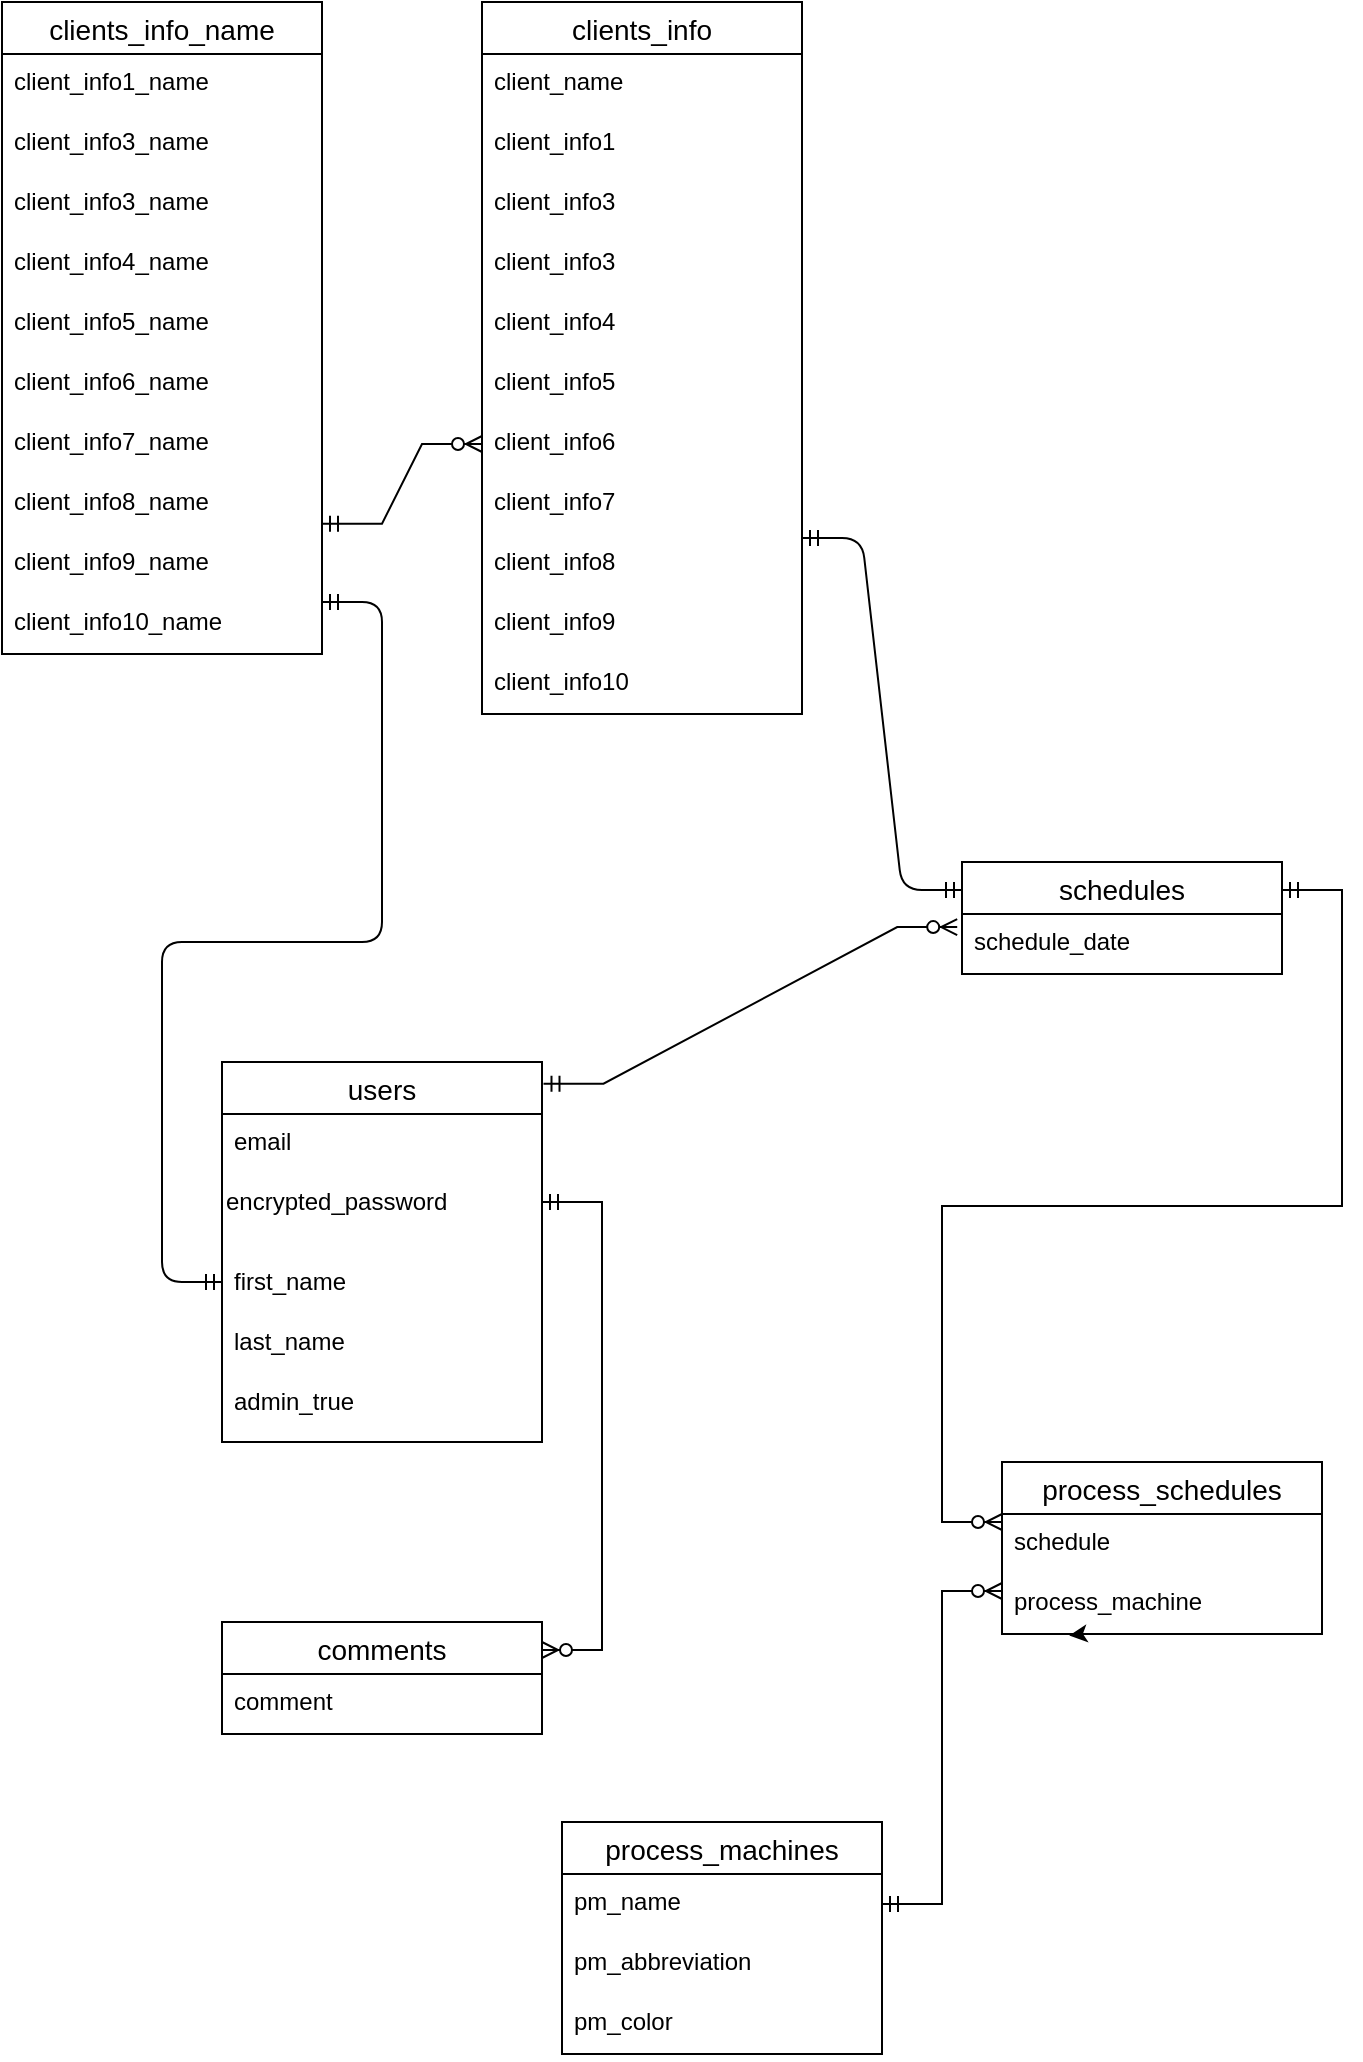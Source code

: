 <mxfile version="22.1.15" type="github">
  <diagram id="R2lEEEUBdFMjLlhIrx00" name="Page-1">
    <mxGraphModel dx="1050" dy="556" grid="1" gridSize="10" guides="1" tooltips="1" connect="1" arrows="1" fold="1" page="1" pageScale="1" pageWidth="850" pageHeight="1100" math="0" shadow="0" extFonts="Permanent Marker^https://fonts.googleapis.com/css?family=Permanent+Marker">
      <root>
        <mxCell id="0" />
        <mxCell id="1" parent="0" />
        <mxCell id="a9ZrEHbKW1L4MvBGprHC-12" value="" style="edgeStyle=entityRelationEdgeStyle;fontSize=12;html=1;endArrow=ERzeroToMany;startArrow=ERmandOne;rounded=0;exitX=1.003;exitY=0.149;exitDx=0;exitDy=0;exitPerimeter=0;entryX=-0.015;entryY=0.218;entryDx=0;entryDy=0;entryPerimeter=0;" parent="1" target="38" edge="1">
          <mxGeometry width="100" height="100" relative="1" as="geometry">
            <mxPoint x="350.75" y="570.86" as="sourcePoint" />
            <mxPoint x="540" y="530" as="targetPoint" />
          </mxGeometry>
        </mxCell>
        <mxCell id="a9ZrEHbKW1L4MvBGprHC-13" value="" style="edgeStyle=entityRelationEdgeStyle;fontSize=12;html=1;endArrow=ERzeroToMany;startArrow=ERmandOne;rounded=0;entryX=1;entryY=0.25;entryDx=0;entryDy=0;" parent="1" target="80" edge="1">
          <mxGeometry width="100" height="100" relative="1" as="geometry">
            <mxPoint x="350" y="630" as="sourcePoint" />
            <mxPoint x="338.5" y="798.36" as="targetPoint" />
            <Array as="points">
              <mxPoint x="410" y="700" />
              <mxPoint x="350" y="710" />
              <mxPoint x="540" y="840" />
              <mxPoint x="360" y="670" />
              <mxPoint x="360" y="830" />
              <mxPoint x="440" y="840" />
            </Array>
          </mxGeometry>
        </mxCell>
        <mxCell id="a9ZrEHbKW1L4MvBGprHC-16" value="process_schedules" style="swimlane;fontStyle=0;childLayout=stackLayout;horizontal=1;startSize=26;horizontalStack=0;resizeParent=1;resizeParentMax=0;resizeLast=0;collapsible=1;marginBottom=0;align=center;fontSize=14;" parent="1" vertex="1">
          <mxGeometry x="580" y="760" width="160" height="86" as="geometry" />
        </mxCell>
        <mxCell id="a9ZrEHbKW1L4MvBGprHC-18" value="schedule" style="text;strokeColor=none;fillColor=none;spacingLeft=4;spacingRight=4;overflow=hidden;rotatable=0;points=[[0,0.5],[1,0.5]];portConstraint=eastwest;fontSize=12;whiteSpace=wrap;html=1;" parent="a9ZrEHbKW1L4MvBGprHC-16" vertex="1">
          <mxGeometry y="26" width="160" height="30" as="geometry" />
        </mxCell>
        <mxCell id="a9ZrEHbKW1L4MvBGprHC-19" value="process_machine" style="text;strokeColor=none;fillColor=none;spacingLeft=4;spacingRight=4;overflow=hidden;rotatable=0;points=[[0,0.5],[1,0.5]];portConstraint=eastwest;fontSize=12;whiteSpace=wrap;html=1;" parent="a9ZrEHbKW1L4MvBGprHC-16" vertex="1">
          <mxGeometry y="56" width="160" height="30" as="geometry" />
        </mxCell>
        <mxCell id="79" style="edgeStyle=none;html=1;exitX=0.25;exitY=1;exitDx=0;exitDy=0;entryX=0.21;entryY=1.026;entryDx=0;entryDy=0;entryPerimeter=0;" parent="a9ZrEHbKW1L4MvBGprHC-16" source="a9ZrEHbKW1L4MvBGprHC-16" target="a9ZrEHbKW1L4MvBGprHC-19" edge="1">
          <mxGeometry relative="1" as="geometry" />
        </mxCell>
        <mxCell id="a9ZrEHbKW1L4MvBGprHC-20" value="" style="edgeStyle=entityRelationEdgeStyle;fontSize=12;html=1;endArrow=ERzeroToMany;startArrow=ERmandOne;rounded=0;exitX=1;exitY=0.25;exitDx=0;exitDy=0;" parent="1" source="33" edge="1">
          <mxGeometry width="100" height="100" relative="1" as="geometry">
            <mxPoint x="699.04" y="461.49" as="sourcePoint" />
            <mxPoint x="580" y="790" as="targetPoint" />
            <Array as="points">
              <mxPoint x="540" y="355" />
              <mxPoint x="360" y="345" />
              <mxPoint x="440" y="355" />
            </Array>
          </mxGeometry>
        </mxCell>
        <mxCell id="a9ZrEHbKW1L4MvBGprHC-21" value="" style="edgeStyle=entityRelationEdgeStyle;fontSize=12;html=1;endArrow=ERzeroToMany;startArrow=ERmandOne;rounded=0;entryX=0;entryY=0.75;entryDx=0;entryDy=0;exitX=1;exitY=0.5;exitDx=0;exitDy=0;" parent="1" source="76" target="a9ZrEHbKW1L4MvBGprHC-16" edge="1">
          <mxGeometry width="100" height="100" relative="1" as="geometry">
            <mxPoint x="530" y="995" as="sourcePoint" />
            <mxPoint x="550" y="820" as="targetPoint" />
            <Array as="points">
              <mxPoint x="570" y="865" />
              <mxPoint x="440" y="880" />
              <mxPoint x="500" y="910" />
              <mxPoint x="480" y="820" />
              <mxPoint x="390" y="855" />
              <mxPoint x="470" y="865" />
            </Array>
          </mxGeometry>
        </mxCell>
        <mxCell id="9" value="users" style="swimlane;fontStyle=0;childLayout=stackLayout;horizontal=1;startSize=26;horizontalStack=0;resizeParent=1;resizeParentMax=0;resizeLast=0;collapsible=1;marginBottom=0;align=center;fontSize=14;" parent="1" vertex="1">
          <mxGeometry x="190" y="560" width="160" height="190" as="geometry" />
        </mxCell>
        <mxCell id="14" value="email" style="text;strokeColor=none;fillColor=none;spacingLeft=4;spacingRight=4;overflow=hidden;rotatable=0;points=[[0,0.5],[1,0.5]];portConstraint=eastwest;fontSize=12;" parent="9" vertex="1">
          <mxGeometry y="26" width="160" height="30" as="geometry" />
        </mxCell>
        <mxCell id="82" value="encrypted_password" style="text;whiteSpace=wrap;html=1;" parent="9" vertex="1">
          <mxGeometry y="56" width="160" height="40" as="geometry" />
        </mxCell>
        <mxCell id="10" value="first_name" style="text;strokeColor=none;fillColor=none;spacingLeft=4;spacingRight=4;overflow=hidden;rotatable=0;points=[[0,0.5],[1,0.5]];portConstraint=eastwest;fontSize=12;" parent="9" vertex="1">
          <mxGeometry y="96" width="160" height="30" as="geometry" />
        </mxCell>
        <mxCell id="11" value="last_name" style="text;strokeColor=none;fillColor=none;spacingLeft=4;spacingRight=4;overflow=hidden;rotatable=0;points=[[0,0.5],[1,0.5]];portConstraint=eastwest;fontSize=12;" parent="9" vertex="1">
          <mxGeometry y="126" width="160" height="30" as="geometry" />
        </mxCell>
        <mxCell id="12" value="admin_true" style="text;strokeColor=none;fillColor=none;spacingLeft=4;spacingRight=4;overflow=hidden;rotatable=0;points=[[0,0.5],[1,0.5]];portConstraint=eastwest;fontSize=12;" parent="9" vertex="1">
          <mxGeometry y="156" width="160" height="34" as="geometry" />
        </mxCell>
        <mxCell id="33" value="schedules" style="swimlane;fontStyle=0;childLayout=stackLayout;horizontal=1;startSize=26;horizontalStack=0;resizeParent=1;resizeParentMax=0;resizeLast=0;collapsible=1;marginBottom=0;align=center;fontSize=14;" parent="1" vertex="1">
          <mxGeometry x="560" y="460" width="160" height="56" as="geometry" />
        </mxCell>
        <mxCell id="38" value="schedule_date" style="text;strokeColor=none;fillColor=none;spacingLeft=4;spacingRight=4;overflow=hidden;rotatable=0;points=[[0,0.5],[1,0.5]];portConstraint=eastwest;fontSize=12;" parent="33" vertex="1">
          <mxGeometry y="26" width="160" height="30" as="geometry" />
        </mxCell>
        <mxCell id="42" value="clients_info" style="swimlane;fontStyle=0;childLayout=stackLayout;horizontal=1;startSize=26;horizontalStack=0;resizeParent=1;resizeParentMax=0;resizeLast=0;collapsible=1;marginBottom=0;align=center;fontSize=14;" parent="1" vertex="1">
          <mxGeometry x="320" y="30" width="160" height="356" as="geometry" />
        </mxCell>
        <mxCell id="46" value="client_name" style="text;strokeColor=none;fillColor=none;spacingLeft=4;spacingRight=4;overflow=hidden;rotatable=0;points=[[0,0.5],[1,0.5]];portConstraint=eastwest;fontSize=12;" parent="42" vertex="1">
          <mxGeometry y="26" width="160" height="30" as="geometry" />
        </mxCell>
        <mxCell id="47" value="client_info1" style="text;strokeColor=none;fillColor=none;spacingLeft=4;spacingRight=4;overflow=hidden;rotatable=0;points=[[0,0.5],[1,0.5]];portConstraint=eastwest;fontSize=12;" parent="42" vertex="1">
          <mxGeometry y="56" width="160" height="30" as="geometry" />
        </mxCell>
        <mxCell id="48" value="client_info3" style="text;strokeColor=none;fillColor=none;spacingLeft=4;spacingRight=4;overflow=hidden;rotatable=0;points=[[0,0.5],[1,0.5]];portConstraint=eastwest;fontSize=12;" parent="42" vertex="1">
          <mxGeometry y="86" width="160" height="30" as="geometry" />
        </mxCell>
        <mxCell id="49" value="client_info3" style="text;strokeColor=none;fillColor=none;spacingLeft=4;spacingRight=4;overflow=hidden;rotatable=0;points=[[0,0.5],[1,0.5]];portConstraint=eastwest;fontSize=12;" parent="42" vertex="1">
          <mxGeometry y="116" width="160" height="30" as="geometry" />
        </mxCell>
        <mxCell id="50" value="client_info4&#xa;" style="text;strokeColor=none;fillColor=none;spacingLeft=4;spacingRight=4;overflow=hidden;rotatable=0;points=[[0,0.5],[1,0.5]];portConstraint=eastwest;fontSize=12;" parent="42" vertex="1">
          <mxGeometry y="146" width="160" height="30" as="geometry" />
        </mxCell>
        <mxCell id="44" value="client_info5&#xa;" style="text;strokeColor=none;fillColor=none;spacingLeft=4;spacingRight=4;overflow=hidden;rotatable=0;points=[[0,0.5],[1,0.5]];portConstraint=eastwest;fontSize=12;" parent="42" vertex="1">
          <mxGeometry y="176" width="160" height="30" as="geometry" />
        </mxCell>
        <mxCell id="51" value="client_info6&#xa;" style="text;strokeColor=none;fillColor=none;spacingLeft=4;spacingRight=4;overflow=hidden;rotatable=0;points=[[0,0.5],[1,0.5]];portConstraint=eastwest;fontSize=12;" parent="42" vertex="1">
          <mxGeometry y="206" width="160" height="30" as="geometry" />
        </mxCell>
        <mxCell id="71" value="" style="edgeStyle=entityRelationEdgeStyle;fontSize=12;html=1;endArrow=ERzeroToMany;startArrow=ERmandOne;rounded=0;exitX=1.003;exitY=0.149;exitDx=0;exitDy=0;exitPerimeter=0;" parent="42" target="51" edge="1">
          <mxGeometry width="100" height="100" relative="1" as="geometry">
            <mxPoint x="-80" y="260.86" as="sourcePoint" />
            <mxPoint x="109.25" y="220" as="targetPoint" />
          </mxGeometry>
        </mxCell>
        <mxCell id="52" value="client_info7" style="text;strokeColor=none;fillColor=none;spacingLeft=4;spacingRight=4;overflow=hidden;rotatable=0;points=[[0,0.5],[1,0.5]];portConstraint=eastwest;fontSize=12;" parent="42" vertex="1">
          <mxGeometry y="236" width="160" height="30" as="geometry" />
        </mxCell>
        <mxCell id="53" value="client_info8" style="text;strokeColor=none;fillColor=none;spacingLeft=4;spacingRight=4;overflow=hidden;rotatable=0;points=[[0,0.5],[1,0.5]];portConstraint=eastwest;fontSize=12;" parent="42" vertex="1">
          <mxGeometry y="266" width="160" height="30" as="geometry" />
        </mxCell>
        <mxCell id="54" value="client_info9" style="text;strokeColor=none;fillColor=none;spacingLeft=4;spacingRight=4;overflow=hidden;rotatable=0;points=[[0,0.5],[1,0.5]];portConstraint=eastwest;fontSize=12;" parent="42" vertex="1">
          <mxGeometry y="296" width="160" height="30" as="geometry" />
        </mxCell>
        <mxCell id="45" value="client_info10" style="text;strokeColor=none;fillColor=none;spacingLeft=4;spacingRight=4;overflow=hidden;rotatable=0;points=[[0,0.5],[1,0.5]];portConstraint=eastwest;fontSize=12;" parent="42" vertex="1">
          <mxGeometry y="326" width="160" height="30" as="geometry" />
        </mxCell>
        <mxCell id="59" value="clients_info_name" style="swimlane;fontStyle=0;childLayout=stackLayout;horizontal=1;startSize=26;horizontalStack=0;resizeParent=1;resizeParentMax=0;resizeLast=0;collapsible=1;marginBottom=0;align=center;fontSize=14;" parent="1" vertex="1">
          <mxGeometry x="80" y="30" width="160" height="326" as="geometry" />
        </mxCell>
        <mxCell id="61" value="client_info1_name" style="text;strokeColor=none;fillColor=none;spacingLeft=4;spacingRight=4;overflow=hidden;rotatable=0;points=[[0,0.5],[1,0.5]];portConstraint=eastwest;fontSize=12;" parent="59" vertex="1">
          <mxGeometry y="26" width="160" height="30" as="geometry" />
        </mxCell>
        <mxCell id="62" value="client_info3_name" style="text;strokeColor=none;fillColor=none;spacingLeft=4;spacingRight=4;overflow=hidden;rotatable=0;points=[[0,0.5],[1,0.5]];portConstraint=eastwest;fontSize=12;" parent="59" vertex="1">
          <mxGeometry y="56" width="160" height="30" as="geometry" />
        </mxCell>
        <mxCell id="63" value="client_info3_name" style="text;strokeColor=none;fillColor=none;spacingLeft=4;spacingRight=4;overflow=hidden;rotatable=0;points=[[0,0.5],[1,0.5]];portConstraint=eastwest;fontSize=12;" parent="59" vertex="1">
          <mxGeometry y="86" width="160" height="30" as="geometry" />
        </mxCell>
        <mxCell id="64" value="client_info4_name&#xa;" style="text;strokeColor=none;fillColor=none;spacingLeft=4;spacingRight=4;overflow=hidden;rotatable=0;points=[[0,0.5],[1,0.5]];portConstraint=eastwest;fontSize=12;" parent="59" vertex="1">
          <mxGeometry y="116" width="160" height="30" as="geometry" />
        </mxCell>
        <mxCell id="65" value="client_info5_name&#xa;" style="text;strokeColor=none;fillColor=none;spacingLeft=4;spacingRight=4;overflow=hidden;rotatable=0;points=[[0,0.5],[1,0.5]];portConstraint=eastwest;fontSize=12;" parent="59" vertex="1">
          <mxGeometry y="146" width="160" height="30" as="geometry" />
        </mxCell>
        <mxCell id="66" value="client_info6_name&#xa;" style="text;strokeColor=none;fillColor=none;spacingLeft=4;spacingRight=4;overflow=hidden;rotatable=0;points=[[0,0.5],[1,0.5]];portConstraint=eastwest;fontSize=12;" parent="59" vertex="1">
          <mxGeometry y="176" width="160" height="30" as="geometry" />
        </mxCell>
        <mxCell id="67" value="client_info7_name" style="text;strokeColor=none;fillColor=none;spacingLeft=4;spacingRight=4;overflow=hidden;rotatable=0;points=[[0,0.5],[1,0.5]];portConstraint=eastwest;fontSize=12;" parent="59" vertex="1">
          <mxGeometry y="206" width="160" height="30" as="geometry" />
        </mxCell>
        <mxCell id="68" value="client_info8_name" style="text;strokeColor=none;fillColor=none;spacingLeft=4;spacingRight=4;overflow=hidden;rotatable=0;points=[[0,0.5],[1,0.5]];portConstraint=eastwest;fontSize=12;" parent="59" vertex="1">
          <mxGeometry y="236" width="160" height="30" as="geometry" />
        </mxCell>
        <mxCell id="69" value="client_info9_name" style="text;strokeColor=none;fillColor=none;spacingLeft=4;spacingRight=4;overflow=hidden;rotatable=0;points=[[0,0.5],[1,0.5]];portConstraint=eastwest;fontSize=12;" parent="59" vertex="1">
          <mxGeometry y="266" width="160" height="30" as="geometry" />
        </mxCell>
        <mxCell id="70" value="client_info10_name" style="text;strokeColor=none;fillColor=none;spacingLeft=4;spacingRight=4;overflow=hidden;rotatable=0;points=[[0,0.5],[1,0.5]];portConstraint=eastwest;fontSize=12;" parent="59" vertex="1">
          <mxGeometry y="296" width="160" height="30" as="geometry" />
        </mxCell>
        <mxCell id="72" value="" style="edgeStyle=entityRelationEdgeStyle;fontSize=12;html=1;endArrow=ERmandOne;startArrow=ERmandOne;" parent="1" edge="1">
          <mxGeometry width="100" height="100" relative="1" as="geometry">
            <mxPoint x="240" y="330" as="sourcePoint" />
            <mxPoint x="190" y="670" as="targetPoint" />
          </mxGeometry>
        </mxCell>
        <mxCell id="74" value="" style="edgeStyle=entityRelationEdgeStyle;fontSize=12;html=1;endArrow=ERmandOne;startArrow=ERmandOne;entryX=0;entryY=0.25;entryDx=0;entryDy=0;" parent="1" target="33" edge="1">
          <mxGeometry width="100" height="100" relative="1" as="geometry">
            <mxPoint x="480" y="298" as="sourcePoint" />
            <mxPoint x="518" y="488" as="targetPoint" />
          </mxGeometry>
        </mxCell>
        <mxCell id="75" value="process_machines" style="swimlane;fontStyle=0;childLayout=stackLayout;horizontal=1;startSize=26;horizontalStack=0;resizeParent=1;resizeParentMax=0;resizeLast=0;collapsible=1;marginBottom=0;align=center;fontSize=14;" parent="1" vertex="1">
          <mxGeometry x="360" y="940" width="160" height="116" as="geometry" />
        </mxCell>
        <mxCell id="76" value="pm_name&#xa;" style="text;strokeColor=none;fillColor=none;spacingLeft=4;spacingRight=4;overflow=hidden;rotatable=0;points=[[0,0.5],[1,0.5]];portConstraint=eastwest;fontSize=12;" parent="75" vertex="1">
          <mxGeometry y="26" width="160" height="30" as="geometry" />
        </mxCell>
        <mxCell id="78" value="pm_abbreviation" style="text;strokeColor=none;fillColor=none;spacingLeft=4;spacingRight=4;overflow=hidden;rotatable=0;points=[[0,0.5],[1,0.5]];portConstraint=eastwest;fontSize=12;" parent="75" vertex="1">
          <mxGeometry y="56" width="160" height="30" as="geometry" />
        </mxCell>
        <mxCell id="77" value="pm_color&#xa;" style="text;strokeColor=none;fillColor=none;spacingLeft=4;spacingRight=4;overflow=hidden;rotatable=0;points=[[0,0.5],[1,0.5]];portConstraint=eastwest;fontSize=12;" parent="75" vertex="1">
          <mxGeometry y="86" width="160" height="30" as="geometry" />
        </mxCell>
        <mxCell id="80" value="comments" style="swimlane;fontStyle=0;childLayout=stackLayout;horizontal=1;startSize=26;horizontalStack=0;resizeParent=1;resizeParentMax=0;resizeLast=0;collapsible=1;marginBottom=0;align=center;fontSize=14;" parent="1" vertex="1">
          <mxGeometry x="190" y="840" width="160" height="56" as="geometry" />
        </mxCell>
        <mxCell id="81" value="comment" style="text;strokeColor=none;fillColor=none;spacingLeft=4;spacingRight=4;overflow=hidden;rotatable=0;points=[[0,0.5],[1,0.5]];portConstraint=eastwest;fontSize=12;" parent="80" vertex="1">
          <mxGeometry y="26" width="160" height="30" as="geometry" />
        </mxCell>
      </root>
    </mxGraphModel>
  </diagram>
</mxfile>
